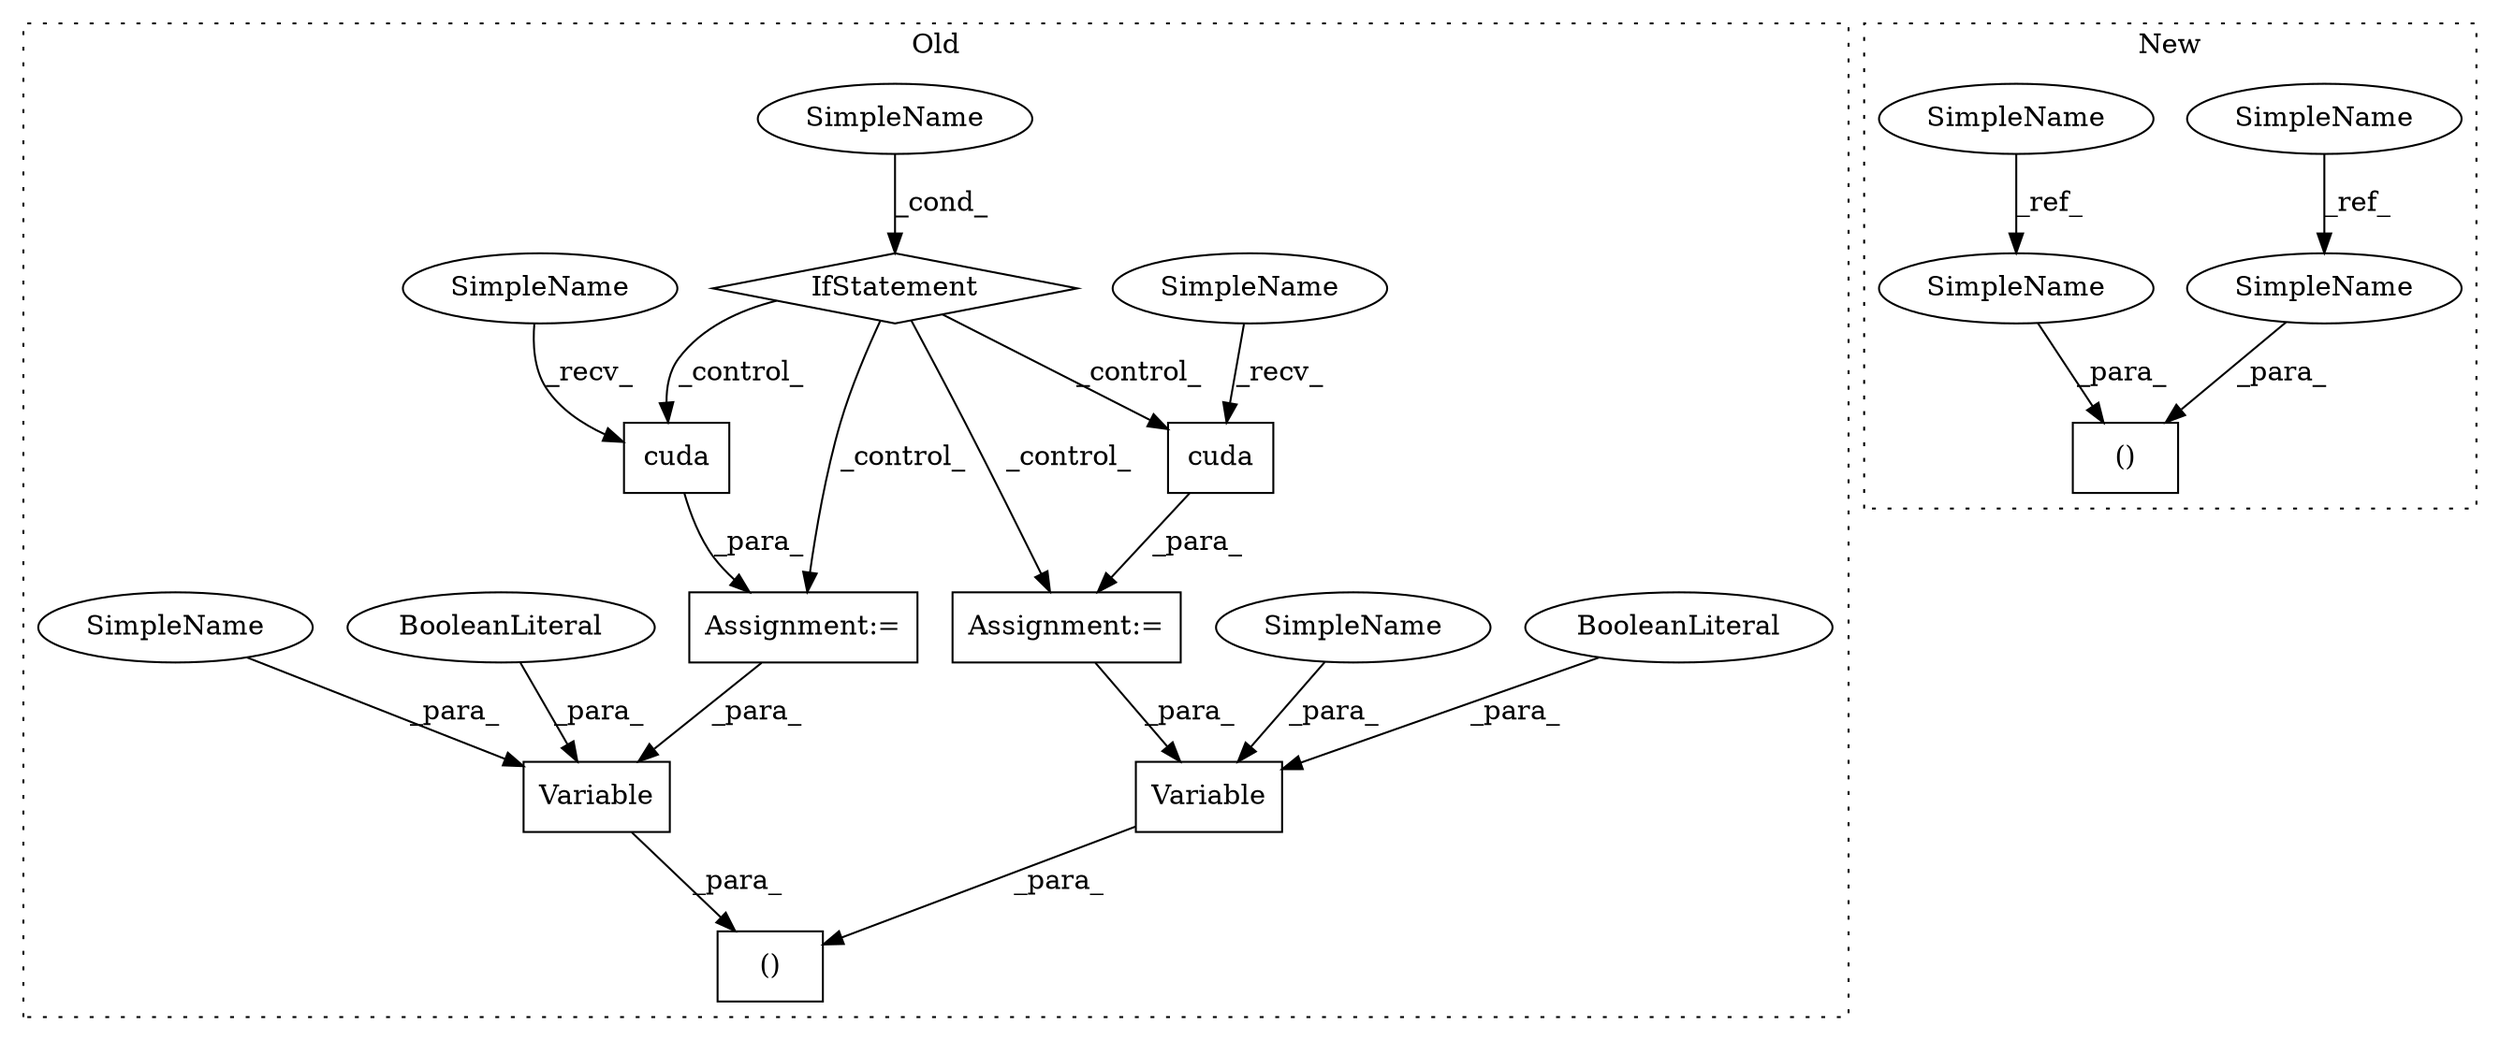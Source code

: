 digraph G {
subgraph cluster0 {
1 [label="cuda" a="32" s="2925" l="6" shape="box"];
3 [label="Assignment:=" a="7" s="2922" l="1" shape="box"];
4 [label="IfStatement" a="25" s="2900,2907" l="4,2" shape="diamond"];
5 [label="SimpleName" a="42" s="2904" l="3" shape="ellipse"];
6 [label="Assignment:=" a="7" s="2944" l="1" shape="box"];
7 [label="cuda" a="32" s="2947" l="6" shape="box"];
8 [label="()" a="106" s="2989" l="47" shape="box"];
9 [label="Variable" a="32" s="2989,3005" l="9,1" shape="box"];
11 [label="Variable" a="32" s="3019,3035" l="9,1" shape="box"];
13 [label="BooleanLiteral" a="9" s="3030" l="5" shape="ellipse"];
14 [label="BooleanLiteral" a="9" s="3000" l="5" shape="ellipse"];
16 [label="SimpleName" a="42" s="3028" l="1" shape="ellipse"];
17 [label="SimpleName" a="42" s="2945" l="1" shape="ellipse"];
19 [label="SimpleName" a="42" s="2998" l="1" shape="ellipse"];
20 [label="SimpleName" a="42" s="2923" l="1" shape="ellipse"];
label = "Old";
style="dotted";
}
subgraph cluster1 {
2 [label="()" a="106" s="2942" l="15" shape="box"];
10 [label="SimpleName" a="42" s="2766" l="1" shape="ellipse"];
12 [label="SimpleName" a="42" s="2846" l="1" shape="ellipse"];
15 [label="SimpleName" a="42" s="2956" l="1" shape="ellipse"];
18 [label="SimpleName" a="42" s="2942" l="1" shape="ellipse"];
label = "New";
style="dotted";
}
1 -> 3 [label="_para_"];
3 -> 9 [label="_para_"];
4 -> 3 [label="_control_"];
4 -> 1 [label="_control_"];
4 -> 6 [label="_control_"];
4 -> 7 [label="_control_"];
5 -> 4 [label="_cond_"];
6 -> 11 [label="_para_"];
7 -> 6 [label="_para_"];
9 -> 8 [label="_para_"];
10 -> 18 [label="_ref_"];
11 -> 8 [label="_para_"];
12 -> 15 [label="_ref_"];
13 -> 11 [label="_para_"];
14 -> 9 [label="_para_"];
15 -> 2 [label="_para_"];
16 -> 11 [label="_para_"];
17 -> 7 [label="_recv_"];
18 -> 2 [label="_para_"];
19 -> 9 [label="_para_"];
20 -> 1 [label="_recv_"];
}